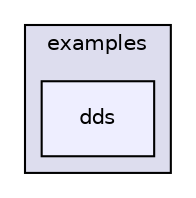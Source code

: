 digraph "utils/doxygen/examples/dds" {
  compound=true
  node [ fontsize="10", fontname="Helvetica"];
  edge [ labelfontsize="10", labelfontname="Helvetica"];
  subgraph clusterdir_dc661f6b222114014b69d55fd7813f79 {
    graph [ bgcolor="#ddddee", pencolor="black", label="examples" fontname="Helvetica", fontsize="10", URL="dir_dc661f6b222114014b69d55fd7813f79.html"]
  dir_5a34dca2c9d700ce6bc2f92e54da4948 [shape=box, label="dds", style="filled", fillcolor="#eeeeff", pencolor="black", URL="dir_5a34dca2c9d700ce6bc2f92e54da4948.html"];
  }
}
